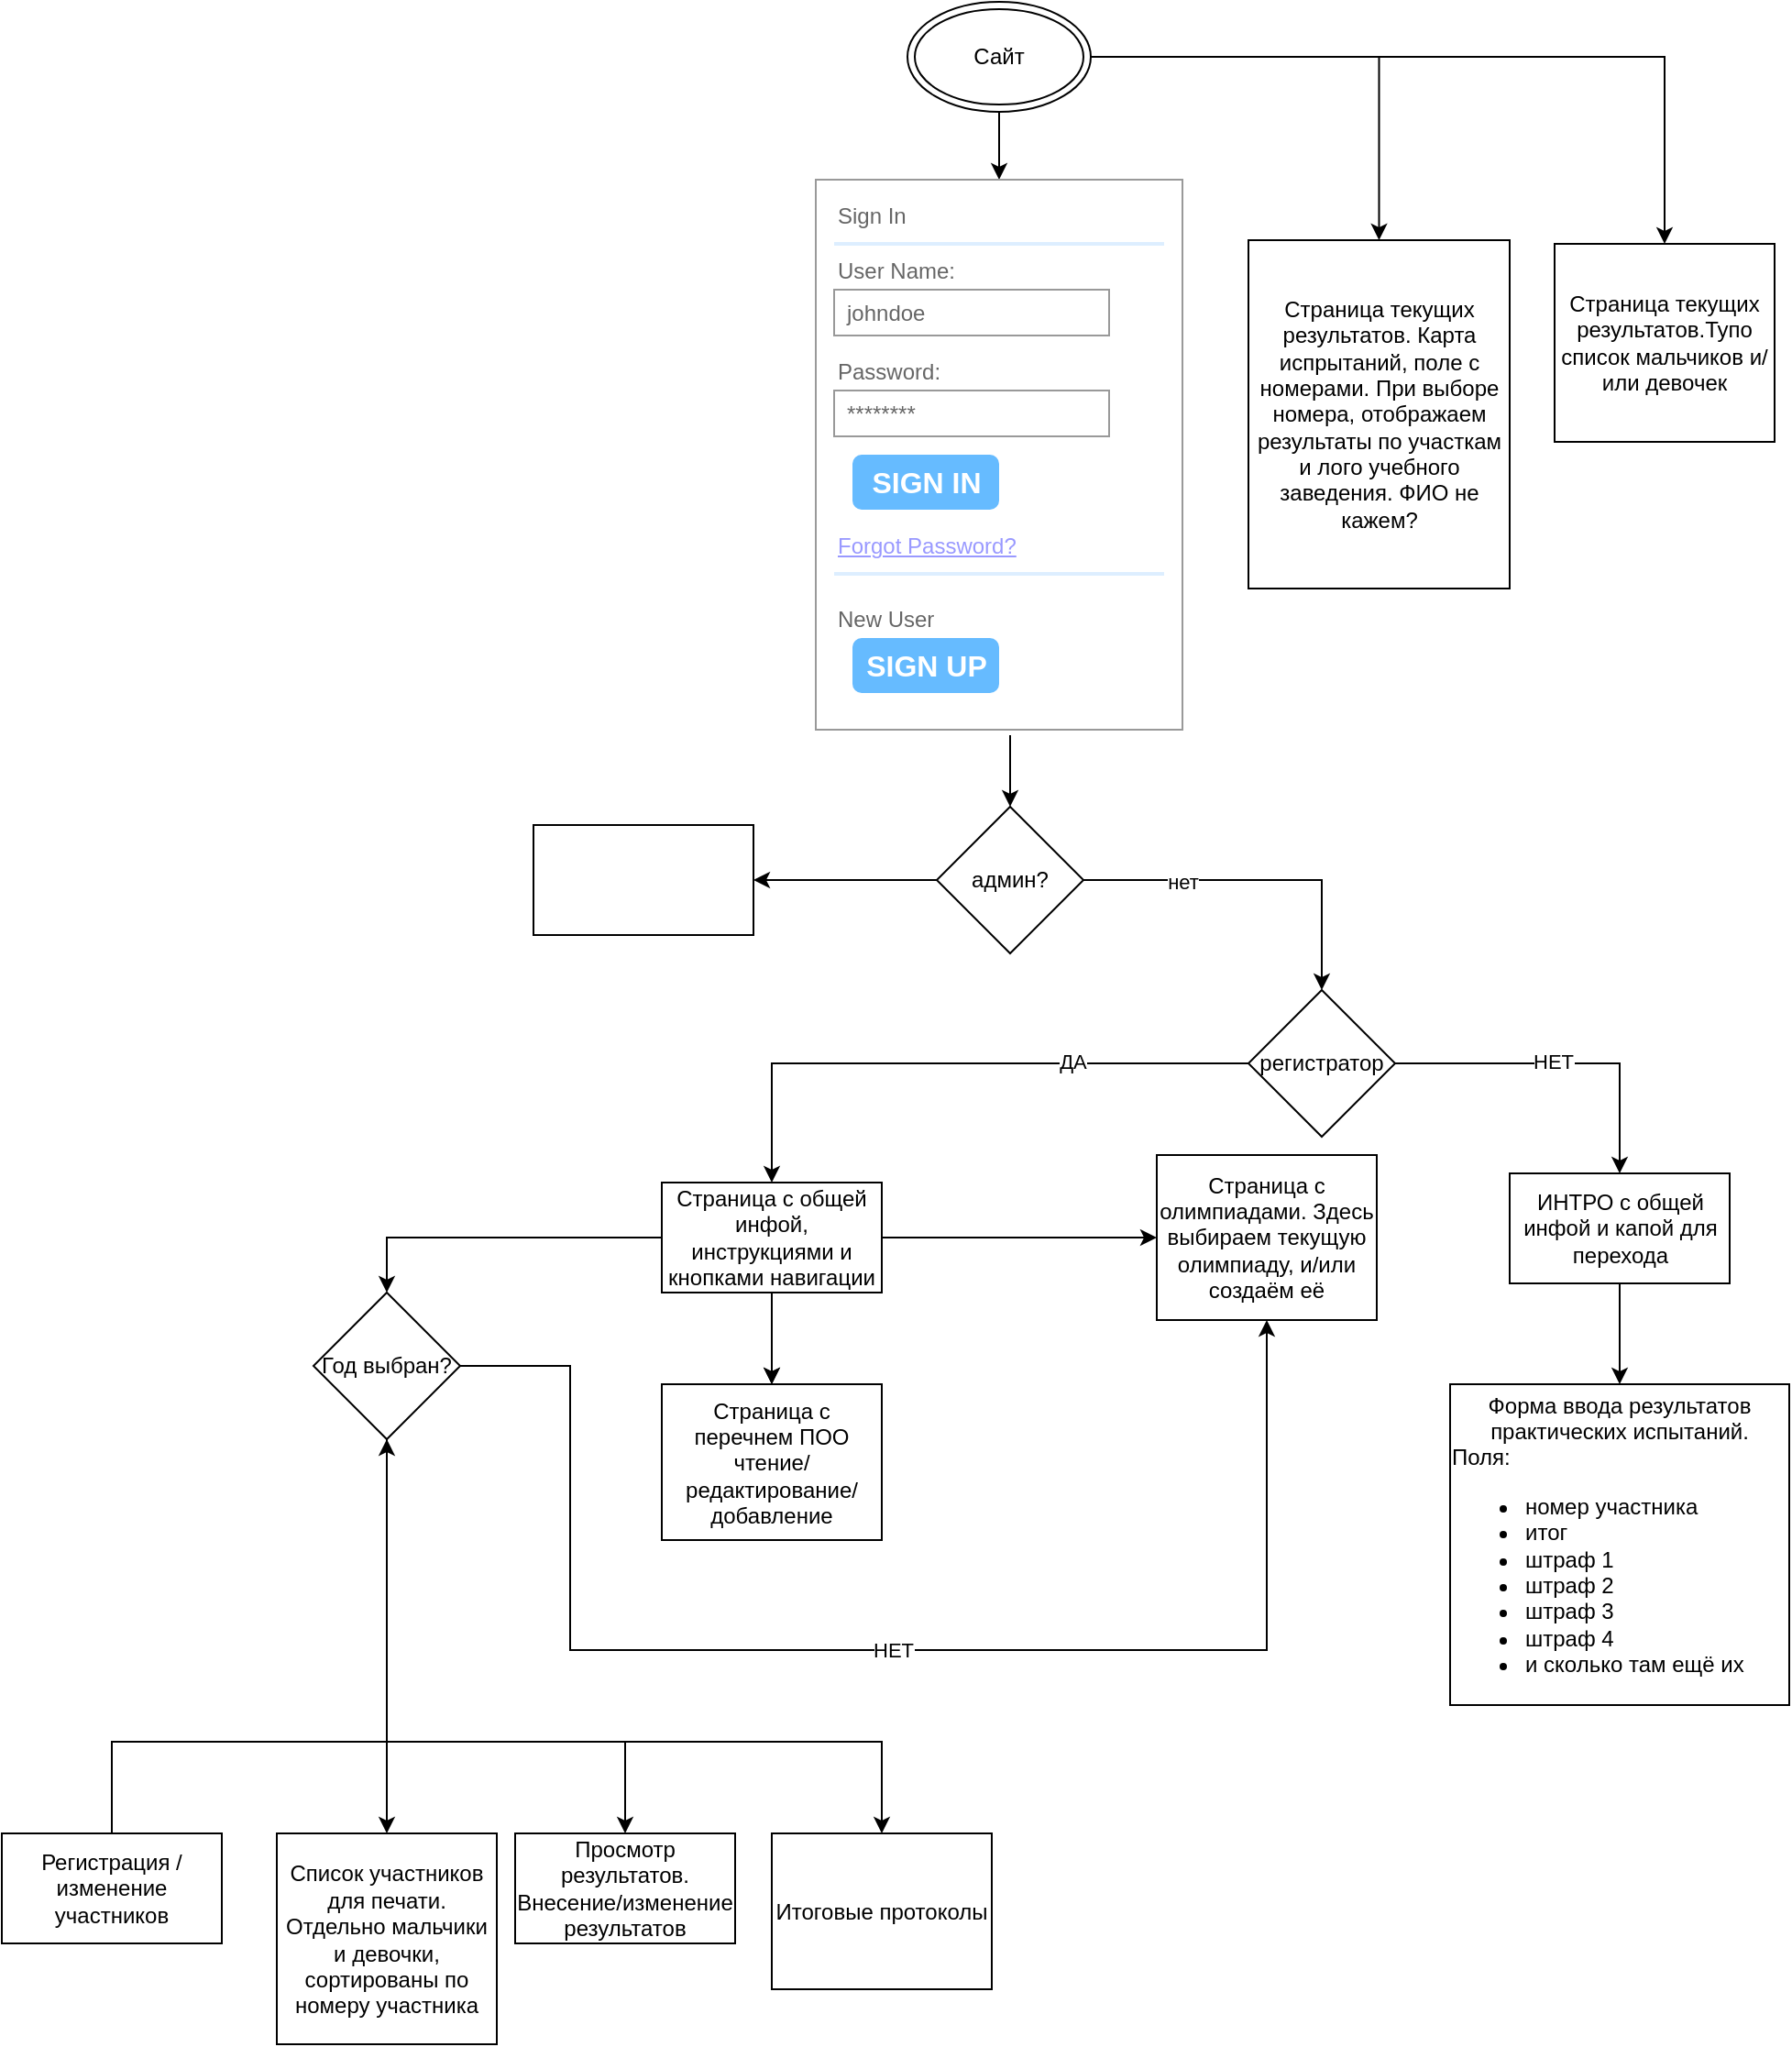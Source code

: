 <mxfile version="23.1.1" type="github">
  <diagram name="Страница — 1" id="lqIHZVkO5lMsi_eIz2Zl">
    <mxGraphModel dx="2458" dy="2100" grid="1" gridSize="10" guides="1" tooltips="1" connect="1" arrows="1" fold="1" page="1" pageScale="1" pageWidth="827" pageHeight="1169" math="0" shadow="0">
      <root>
        <mxCell id="0" />
        <mxCell id="1" parent="0" />
        <mxCell id="GMjHwjAnFhJ1lIWr1Tuo-5" value="" style="edgeStyle=orthogonalEdgeStyle;rounded=0;orthogonalLoop=1;jettySize=auto;html=1;" edge="1" parent="1" source="GMjHwjAnFhJ1lIWr1Tuo-3" target="GMjHwjAnFhJ1lIWr1Tuo-35">
          <mxGeometry relative="1" as="geometry">
            <mxPoint x="400" y="10" as="targetPoint" />
          </mxGeometry>
        </mxCell>
        <mxCell id="GMjHwjAnFhJ1lIWr1Tuo-27" value="" style="edgeStyle=orthogonalEdgeStyle;rounded=0;orthogonalLoop=1;jettySize=auto;html=1;" edge="1" parent="1" source="GMjHwjAnFhJ1lIWr1Tuo-3" target="GMjHwjAnFhJ1lIWr1Tuo-26">
          <mxGeometry relative="1" as="geometry" />
        </mxCell>
        <mxCell id="GMjHwjAnFhJ1lIWr1Tuo-65" style="edgeStyle=orthogonalEdgeStyle;rounded=0;orthogonalLoop=1;jettySize=auto;html=1;exitX=1;exitY=0.5;exitDx=0;exitDy=0;" edge="1" parent="1" source="GMjHwjAnFhJ1lIWr1Tuo-3" target="GMjHwjAnFhJ1lIWr1Tuo-64">
          <mxGeometry relative="1" as="geometry" />
        </mxCell>
        <mxCell id="GMjHwjAnFhJ1lIWr1Tuo-3" value="Сайт" style="ellipse;shape=doubleEllipse;whiteSpace=wrap;html=1;" vertex="1" parent="1">
          <mxGeometry x="354" y="-210" width="100" height="60" as="geometry" />
        </mxCell>
        <mxCell id="GMjHwjAnFhJ1lIWr1Tuo-7" value="" style="edgeStyle=orthogonalEdgeStyle;rounded=0;orthogonalLoop=1;jettySize=auto;html=1;exitX=0.53;exitY=1.01;exitDx=0;exitDy=0;exitPerimeter=0;" edge="1" parent="1" source="GMjHwjAnFhJ1lIWr1Tuo-35" target="GMjHwjAnFhJ1lIWr1Tuo-6">
          <mxGeometry relative="1" as="geometry">
            <mxPoint x="400" y="70" as="sourcePoint" />
          </mxGeometry>
        </mxCell>
        <mxCell id="GMjHwjAnFhJ1lIWr1Tuo-9" value="" style="edgeStyle=orthogonalEdgeStyle;rounded=0;orthogonalLoop=1;jettySize=auto;html=1;" edge="1" parent="1" source="GMjHwjAnFhJ1lIWr1Tuo-6" target="GMjHwjAnFhJ1lIWr1Tuo-8">
          <mxGeometry relative="1" as="geometry" />
        </mxCell>
        <mxCell id="GMjHwjAnFhJ1lIWr1Tuo-16" value="" style="edgeStyle=orthogonalEdgeStyle;rounded=0;orthogonalLoop=1;jettySize=auto;html=1;entryX=0.5;entryY=0;entryDx=0;entryDy=0;" edge="1" parent="1" source="GMjHwjAnFhJ1lIWr1Tuo-6" target="GMjHwjAnFhJ1lIWr1Tuo-15">
          <mxGeometry relative="1" as="geometry" />
        </mxCell>
        <mxCell id="GMjHwjAnFhJ1lIWr1Tuo-17" value="нет" style="edgeLabel;html=1;align=center;verticalAlign=middle;resizable=0;points=[];" vertex="1" connectable="0" parent="GMjHwjAnFhJ1lIWr1Tuo-16">
          <mxGeometry x="-0.438" y="-1" relative="1" as="geometry">
            <mxPoint as="offset" />
          </mxGeometry>
        </mxCell>
        <mxCell id="GMjHwjAnFhJ1lIWr1Tuo-6" value="админ?" style="rhombus;whiteSpace=wrap;html=1;" vertex="1" parent="1">
          <mxGeometry x="370" y="229" width="80" height="80" as="geometry" />
        </mxCell>
        <mxCell id="GMjHwjAnFhJ1lIWr1Tuo-8" value="" style="whiteSpace=wrap;html=1;" vertex="1" parent="1">
          <mxGeometry x="150" y="239" width="120" height="60" as="geometry" />
        </mxCell>
        <mxCell id="GMjHwjAnFhJ1lIWr1Tuo-20" value="" style="edgeStyle=orthogonalEdgeStyle;rounded=0;orthogonalLoop=1;jettySize=auto;html=1;entryX=0.5;entryY=0;entryDx=0;entryDy=0;" edge="1" parent="1" source="GMjHwjAnFhJ1lIWr1Tuo-15" target="GMjHwjAnFhJ1lIWr1Tuo-19">
          <mxGeometry relative="1" as="geometry" />
        </mxCell>
        <mxCell id="GMjHwjAnFhJ1lIWr1Tuo-21" value="ДА" style="edgeLabel;html=1;align=center;verticalAlign=middle;resizable=0;points=[];" vertex="1" connectable="0" parent="GMjHwjAnFhJ1lIWr1Tuo-20">
          <mxGeometry x="-0.41" y="-1" relative="1" as="geometry">
            <mxPoint as="offset" />
          </mxGeometry>
        </mxCell>
        <mxCell id="GMjHwjAnFhJ1lIWr1Tuo-29" value="" style="edgeStyle=orthogonalEdgeStyle;rounded=0;orthogonalLoop=1;jettySize=auto;html=1;" edge="1" parent="1" source="GMjHwjAnFhJ1lIWr1Tuo-15" target="GMjHwjAnFhJ1lIWr1Tuo-28">
          <mxGeometry relative="1" as="geometry" />
        </mxCell>
        <mxCell id="GMjHwjAnFhJ1lIWr1Tuo-30" value="НЕТ" style="edgeLabel;html=1;align=center;verticalAlign=middle;resizable=0;points=[];" vertex="1" connectable="0" parent="GMjHwjAnFhJ1lIWr1Tuo-29">
          <mxGeometry x="-0.056" y="1" relative="1" as="geometry">
            <mxPoint as="offset" />
          </mxGeometry>
        </mxCell>
        <mxCell id="GMjHwjAnFhJ1lIWr1Tuo-15" value="регистратор" style="rhombus;whiteSpace=wrap;html=1;" vertex="1" parent="1">
          <mxGeometry x="540" y="329" width="80" height="80" as="geometry" />
        </mxCell>
        <mxCell id="GMjHwjAnFhJ1lIWr1Tuo-25" value="" style="edgeStyle=orthogonalEdgeStyle;rounded=0;orthogonalLoop=1;jettySize=auto;html=1;" edge="1" parent="1" source="GMjHwjAnFhJ1lIWr1Tuo-19" target="GMjHwjAnFhJ1lIWr1Tuo-24">
          <mxGeometry relative="1" as="geometry" />
        </mxCell>
        <mxCell id="GMjHwjAnFhJ1lIWr1Tuo-53" style="edgeStyle=orthogonalEdgeStyle;rounded=0;orthogonalLoop=1;jettySize=auto;html=1;exitX=1;exitY=0.5;exitDx=0;exitDy=0;entryX=0;entryY=0.5;entryDx=0;entryDy=0;" edge="1" parent="1" source="GMjHwjAnFhJ1lIWr1Tuo-19" target="GMjHwjAnFhJ1lIWr1Tuo-52">
          <mxGeometry relative="1" as="geometry" />
        </mxCell>
        <mxCell id="GMjHwjAnFhJ1lIWr1Tuo-59" value="" style="edgeStyle=orthogonalEdgeStyle;rounded=0;orthogonalLoop=1;jettySize=auto;html=1;" edge="1" parent="1" source="GMjHwjAnFhJ1lIWr1Tuo-19" target="GMjHwjAnFhJ1lIWr1Tuo-24">
          <mxGeometry relative="1" as="geometry" />
        </mxCell>
        <mxCell id="GMjHwjAnFhJ1lIWr1Tuo-61" style="edgeStyle=orthogonalEdgeStyle;rounded=0;orthogonalLoop=1;jettySize=auto;html=1;exitX=0.5;exitY=1;exitDx=0;exitDy=0;entryX=0.5;entryY=0;entryDx=0;entryDy=0;" edge="1" parent="1" source="GMjHwjAnFhJ1lIWr1Tuo-54" target="GMjHwjAnFhJ1lIWr1Tuo-60">
          <mxGeometry relative="1" as="geometry">
            <Array as="points">
              <mxPoint x="70" y="739" />
              <mxPoint x="340" y="739" />
            </Array>
          </mxGeometry>
        </mxCell>
        <mxCell id="GMjHwjAnFhJ1lIWr1Tuo-63" style="edgeStyle=orthogonalEdgeStyle;rounded=0;orthogonalLoop=1;jettySize=auto;html=1;exitX=0.5;exitY=1;exitDx=0;exitDy=0;entryX=0.5;entryY=0;entryDx=0;entryDy=0;jumpStyle=arc;" edge="1" parent="1" source="GMjHwjAnFhJ1lIWr1Tuo-54" target="GMjHwjAnFhJ1lIWr1Tuo-62">
          <mxGeometry relative="1" as="geometry">
            <Array as="points">
              <mxPoint x="70" y="739" />
              <mxPoint x="200" y="739" />
            </Array>
          </mxGeometry>
        </mxCell>
        <mxCell id="GMjHwjAnFhJ1lIWr1Tuo-66" style="edgeStyle=orthogonalEdgeStyle;rounded=0;orthogonalLoop=1;jettySize=auto;html=1;exitX=0;exitY=0.5;exitDx=0;exitDy=0;entryX=0.5;entryY=0;entryDx=0;entryDy=0;" edge="1" parent="1" source="GMjHwjAnFhJ1lIWr1Tuo-19" target="GMjHwjAnFhJ1lIWr1Tuo-54">
          <mxGeometry relative="1" as="geometry" />
        </mxCell>
        <mxCell id="GMjHwjAnFhJ1lIWr1Tuo-19" value="Страница с общей инфой, инструкциями и кнопками навигации" style="whiteSpace=wrap;html=1;" vertex="1" parent="1">
          <mxGeometry x="220" y="434" width="120" height="60" as="geometry" />
        </mxCell>
        <mxCell id="GMjHwjAnFhJ1lIWr1Tuo-55" value="" style="edgeStyle=orthogonalEdgeStyle;rounded=0;orthogonalLoop=1;jettySize=auto;html=1;exitX=0.5;exitY=0;exitDx=0;exitDy=0;" edge="1" parent="1" source="GMjHwjAnFhJ1lIWr1Tuo-22" target="GMjHwjAnFhJ1lIWr1Tuo-54">
          <mxGeometry relative="1" as="geometry">
            <Array as="points">
              <mxPoint x="-80" y="739" />
              <mxPoint x="70" y="739" />
            </Array>
          </mxGeometry>
        </mxCell>
        <mxCell id="GMjHwjAnFhJ1lIWr1Tuo-22" value="Регистрация /изменение участников" style="whiteSpace=wrap;html=1;" vertex="1" parent="1">
          <mxGeometry x="-140" y="789" width="120" height="60" as="geometry" />
        </mxCell>
        <mxCell id="GMjHwjAnFhJ1lIWr1Tuo-24" value="Страница с перечнем ПОО&lt;br&gt;чтение/редактирование/добавление" style="whiteSpace=wrap;html=1;" vertex="1" parent="1">
          <mxGeometry x="220" y="544" width="120" height="85" as="geometry" />
        </mxCell>
        <mxCell id="GMjHwjAnFhJ1lIWr1Tuo-26" value="Страница текущих результатов. Карта испрытаний, поле с номерами. При выборе номера, отображаем результаты по участкам и лого учебного заведения. ФИО не кажем?" style="whiteSpace=wrap;html=1;" vertex="1" parent="1">
          <mxGeometry x="540" y="-80" width="142.5" height="190" as="geometry" />
        </mxCell>
        <mxCell id="GMjHwjAnFhJ1lIWr1Tuo-49" value="" style="edgeStyle=orthogonalEdgeStyle;rounded=0;orthogonalLoop=1;jettySize=auto;html=1;" edge="1" parent="1" source="GMjHwjAnFhJ1lIWr1Tuo-28" target="GMjHwjAnFhJ1lIWr1Tuo-48">
          <mxGeometry relative="1" as="geometry" />
        </mxCell>
        <mxCell id="GMjHwjAnFhJ1lIWr1Tuo-28" value="ИНТРО с общей инфой и капой для перехода" style="whiteSpace=wrap;html=1;" vertex="1" parent="1">
          <mxGeometry x="682.5" y="429" width="120" height="60" as="geometry" />
        </mxCell>
        <mxCell id="GMjHwjAnFhJ1lIWr1Tuo-35" value="" style="strokeWidth=1;shadow=0;dashed=0;align=center;html=1;shape=mxgraph.mockup.forms.rrect;rSize=0;strokeColor=#999999;fillColor=#ffffff;" vertex="1" parent="1">
          <mxGeometry x="304" y="-113" width="200" height="300" as="geometry" />
        </mxCell>
        <mxCell id="GMjHwjAnFhJ1lIWr1Tuo-36" value="Sign In" style="strokeWidth=1;shadow=0;dashed=0;align=center;html=1;shape=mxgraph.mockup.forms.anchor;fontSize=12;fontColor=#666666;align=left;resizeWidth=1;spacingLeft=0;" vertex="1" parent="GMjHwjAnFhJ1lIWr1Tuo-35">
          <mxGeometry width="100" height="20" relative="1" as="geometry">
            <mxPoint x="10" y="10" as="offset" />
          </mxGeometry>
        </mxCell>
        <mxCell id="GMjHwjAnFhJ1lIWr1Tuo-37" value="" style="shape=line;strokeColor=#ddeeff;strokeWidth=2;html=1;resizeWidth=1;" vertex="1" parent="GMjHwjAnFhJ1lIWr1Tuo-35">
          <mxGeometry width="180" height="10" relative="1" as="geometry">
            <mxPoint x="10" y="30" as="offset" />
          </mxGeometry>
        </mxCell>
        <mxCell id="GMjHwjAnFhJ1lIWr1Tuo-38" value="User Name:" style="strokeWidth=1;shadow=0;dashed=0;align=center;html=1;shape=mxgraph.mockup.forms.anchor;fontSize=12;fontColor=#666666;align=left;resizeWidth=1;spacingLeft=0;" vertex="1" parent="GMjHwjAnFhJ1lIWr1Tuo-35">
          <mxGeometry width="100" height="20" relative="1" as="geometry">
            <mxPoint x="10" y="40" as="offset" />
          </mxGeometry>
        </mxCell>
        <mxCell id="GMjHwjAnFhJ1lIWr1Tuo-39" value="johndoe" style="strokeWidth=1;shadow=0;dashed=0;align=center;html=1;shape=mxgraph.mockup.forms.rrect;rSize=0;strokeColor=#999999;fontColor=#666666;align=left;spacingLeft=5;resizeWidth=1;" vertex="1" parent="GMjHwjAnFhJ1lIWr1Tuo-35">
          <mxGeometry width="150" height="25" relative="1" as="geometry">
            <mxPoint x="10" y="60" as="offset" />
          </mxGeometry>
        </mxCell>
        <mxCell id="GMjHwjAnFhJ1lIWr1Tuo-40" value="Password:" style="strokeWidth=1;shadow=0;dashed=0;align=center;html=1;shape=mxgraph.mockup.forms.anchor;fontSize=12;fontColor=#666666;align=left;resizeWidth=1;spacingLeft=0;" vertex="1" parent="GMjHwjAnFhJ1lIWr1Tuo-35">
          <mxGeometry width="100" height="20" relative="1" as="geometry">
            <mxPoint x="10" y="95" as="offset" />
          </mxGeometry>
        </mxCell>
        <mxCell id="GMjHwjAnFhJ1lIWr1Tuo-41" value="********" style="strokeWidth=1;shadow=0;dashed=0;align=center;html=1;shape=mxgraph.mockup.forms.rrect;rSize=0;strokeColor=#999999;fontColor=#666666;align=left;spacingLeft=5;resizeWidth=1;" vertex="1" parent="GMjHwjAnFhJ1lIWr1Tuo-35">
          <mxGeometry width="150" height="25" relative="1" as="geometry">
            <mxPoint x="10" y="115" as="offset" />
          </mxGeometry>
        </mxCell>
        <mxCell id="GMjHwjAnFhJ1lIWr1Tuo-42" value="SIGN IN" style="strokeWidth=1;shadow=0;dashed=0;align=center;html=1;shape=mxgraph.mockup.forms.rrect;rSize=5;strokeColor=none;fontColor=#ffffff;fillColor=#66bbff;fontSize=16;fontStyle=1;" vertex="1" parent="GMjHwjAnFhJ1lIWr1Tuo-35">
          <mxGeometry y="1" width="80" height="30" relative="1" as="geometry">
            <mxPoint x="20" y="-150" as="offset" />
          </mxGeometry>
        </mxCell>
        <mxCell id="GMjHwjAnFhJ1lIWr1Tuo-43" value="Forgot Password?" style="strokeWidth=1;shadow=0;dashed=0;align=center;html=1;shape=mxgraph.mockup.forms.anchor;fontSize=12;fontColor=#9999ff;align=left;spacingLeft=0;fontStyle=4;resizeWidth=1;" vertex="1" parent="GMjHwjAnFhJ1lIWr1Tuo-35">
          <mxGeometry y="1" width="150" height="20" relative="1" as="geometry">
            <mxPoint x="10" y="-110" as="offset" />
          </mxGeometry>
        </mxCell>
        <mxCell id="GMjHwjAnFhJ1lIWr1Tuo-44" value="" style="shape=line;strokeColor=#ddeeff;strokeWidth=2;html=1;resizeWidth=1;" vertex="1" parent="GMjHwjAnFhJ1lIWr1Tuo-35">
          <mxGeometry y="1" width="180" height="10" relative="1" as="geometry">
            <mxPoint x="10" y="-90" as="offset" />
          </mxGeometry>
        </mxCell>
        <mxCell id="GMjHwjAnFhJ1lIWr1Tuo-45" value="New User" style="strokeWidth=1;shadow=0;dashed=0;align=center;html=1;shape=mxgraph.mockup.forms.anchor;fontSize=12;fontColor=#666666;align=left;spacingLeft=0;resizeWidth=1;" vertex="1" parent="GMjHwjAnFhJ1lIWr1Tuo-35">
          <mxGeometry y="1" width="150" height="20" relative="1" as="geometry">
            <mxPoint x="10" y="-70" as="offset" />
          </mxGeometry>
        </mxCell>
        <mxCell id="GMjHwjAnFhJ1lIWr1Tuo-46" value="SIGN UP" style="strokeWidth=1;shadow=0;dashed=0;align=center;html=1;shape=mxgraph.mockup.forms.rrect;rSize=5;strokeColor=none;fontColor=#ffffff;fillColor=#66bbff;fontSize=16;fontStyle=1;" vertex="1" parent="GMjHwjAnFhJ1lIWr1Tuo-35">
          <mxGeometry y="1" width="80" height="30" relative="1" as="geometry">
            <mxPoint x="20" y="-50" as="offset" />
          </mxGeometry>
        </mxCell>
        <mxCell id="GMjHwjAnFhJ1lIWr1Tuo-48" value="Форма ввода результатов практических испытаний.&lt;br&gt;&lt;div style=&quot;text-align: left;&quot;&gt;&lt;span style=&quot;background-color: initial;&quot;&gt;Поля:&lt;/span&gt;&lt;/div&gt;&lt;div style=&quot;text-align: left;&quot;&gt;&lt;ul&gt;&lt;li&gt;&lt;span style=&quot;background-color: initial; text-align: center;&quot;&gt;номер участника&lt;/span&gt;&lt;/li&gt;&lt;li&gt;&lt;span style=&quot;background-color: initial;&quot;&gt;итог&lt;/span&gt;&lt;/li&gt;&lt;li&gt;&lt;span style=&quot;background-color: initial;&quot;&gt;штраф 1&lt;/span&gt;&lt;/li&gt;&lt;li&gt;&lt;span style=&quot;background-color: initial;&quot;&gt;штраф 2&lt;/span&gt;&lt;/li&gt;&lt;li&gt;&lt;span style=&quot;background-color: initial;&quot;&gt;штраф 3&lt;/span&gt;&lt;/li&gt;&lt;li&gt;&lt;span style=&quot;background-color: initial;&quot;&gt;штраф 4&lt;/span&gt;&lt;/li&gt;&lt;li&gt;&lt;span style=&quot;background-color: initial;&quot;&gt;и сколько там ещё их&lt;/span&gt;&lt;/li&gt;&lt;/ul&gt;&lt;/div&gt;" style="whiteSpace=wrap;html=1;" vertex="1" parent="1">
          <mxGeometry x="650" y="544" width="185" height="175" as="geometry" />
        </mxCell>
        <mxCell id="GMjHwjAnFhJ1lIWr1Tuo-50" value="Список участников для печати. Отдельно мальчики и девочки, сортированы по номеру участника" style="whiteSpace=wrap;html=1;" vertex="1" parent="1">
          <mxGeometry x="10" y="789" width="120" height="115" as="geometry" />
        </mxCell>
        <mxCell id="GMjHwjAnFhJ1lIWr1Tuo-52" value="Страница с олимпиадами. Здесь выбираем текущую олимпиаду, и/или создаём её" style="whiteSpace=wrap;html=1;" vertex="1" parent="1">
          <mxGeometry x="490" y="419" width="120" height="90" as="geometry" />
        </mxCell>
        <mxCell id="GMjHwjAnFhJ1lIWr1Tuo-56" style="edgeStyle=orthogonalEdgeStyle;rounded=0;orthogonalLoop=1;jettySize=auto;html=1;exitX=0.5;exitY=1;exitDx=0;exitDy=0;entryX=0.5;entryY=0;entryDx=0;entryDy=0;strokeColor=default;" edge="1" parent="1" source="GMjHwjAnFhJ1lIWr1Tuo-54" target="GMjHwjAnFhJ1lIWr1Tuo-50">
          <mxGeometry relative="1" as="geometry" />
        </mxCell>
        <mxCell id="GMjHwjAnFhJ1lIWr1Tuo-57" style="edgeStyle=orthogonalEdgeStyle;rounded=0;orthogonalLoop=1;jettySize=auto;html=1;exitX=1;exitY=0.5;exitDx=0;exitDy=0;entryX=0.5;entryY=1;entryDx=0;entryDy=0;jumpStyle=arc;" edge="1" parent="1" source="GMjHwjAnFhJ1lIWr1Tuo-54" target="GMjHwjAnFhJ1lIWr1Tuo-52">
          <mxGeometry relative="1" as="geometry">
            <Array as="points">
              <mxPoint x="170" y="534" />
              <mxPoint x="170" y="689" />
              <mxPoint x="550" y="689" />
            </Array>
          </mxGeometry>
        </mxCell>
        <mxCell id="GMjHwjAnFhJ1lIWr1Tuo-58" value="НЕТ" style="edgeLabel;html=1;align=center;verticalAlign=middle;resizable=0;points=[];" vertex="1" connectable="0" parent="GMjHwjAnFhJ1lIWr1Tuo-57">
          <mxGeometry x="0.008" relative="1" as="geometry">
            <mxPoint as="offset" />
          </mxGeometry>
        </mxCell>
        <mxCell id="GMjHwjAnFhJ1lIWr1Tuo-54" value="Год выбран?" style="rhombus;whiteSpace=wrap;html=1;" vertex="1" parent="1">
          <mxGeometry x="30" y="494" width="80" height="80" as="geometry" />
        </mxCell>
        <mxCell id="GMjHwjAnFhJ1lIWr1Tuo-60" value="Итоговые протоколы" style="whiteSpace=wrap;html=1;" vertex="1" parent="1">
          <mxGeometry x="280" y="789" width="120" height="85" as="geometry" />
        </mxCell>
        <mxCell id="GMjHwjAnFhJ1lIWr1Tuo-62" value="Просмотр результатов. Внесение/изменение результатов" style="whiteSpace=wrap;html=1;" vertex="1" parent="1">
          <mxGeometry x="140" y="789" width="120" height="60" as="geometry" />
        </mxCell>
        <mxCell id="GMjHwjAnFhJ1lIWr1Tuo-64" value="Страница текущих результатов.Тупо список мальчиков и/или девочек" style="whiteSpace=wrap;html=1;" vertex="1" parent="1">
          <mxGeometry x="707" y="-78" width="120" height="108" as="geometry" />
        </mxCell>
      </root>
    </mxGraphModel>
  </diagram>
</mxfile>
